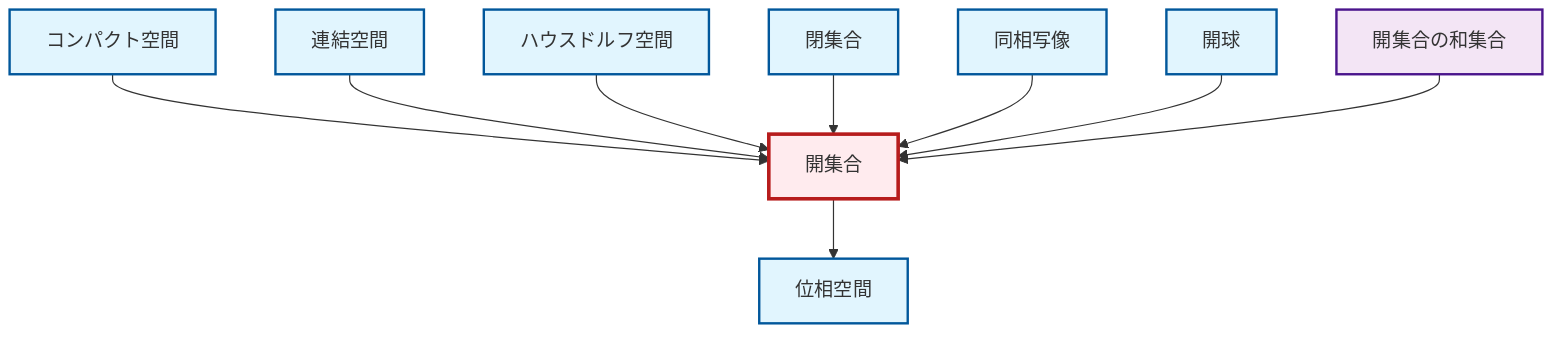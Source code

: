 graph TD
    classDef definition fill:#e1f5fe,stroke:#01579b,stroke-width:2px
    classDef theorem fill:#f3e5f5,stroke:#4a148c,stroke-width:2px
    classDef axiom fill:#fff3e0,stroke:#e65100,stroke-width:2px
    classDef example fill:#e8f5e9,stroke:#1b5e20,stroke-width:2px
    classDef current fill:#ffebee,stroke:#b71c1c,stroke-width:3px
    def-compact["コンパクト空間"]:::definition
    def-hausdorff["ハウスドルフ空間"]:::definition
    def-open-ball["開球"]:::definition
    def-homeomorphism["同相写像"]:::definition
    def-open-set["開集合"]:::definition
    thm-union-open-sets["開集合の和集合"]:::theorem
    def-connected["連結空間"]:::definition
    def-topological-space["位相空間"]:::definition
    def-closed-set["閉集合"]:::definition
    def-compact --> def-open-set
    def-connected --> def-open-set
    def-hausdorff --> def-open-set
    def-closed-set --> def-open-set
    def-homeomorphism --> def-open-set
    def-open-ball --> def-open-set
    thm-union-open-sets --> def-open-set
    def-open-set --> def-topological-space
    class def-open-set current